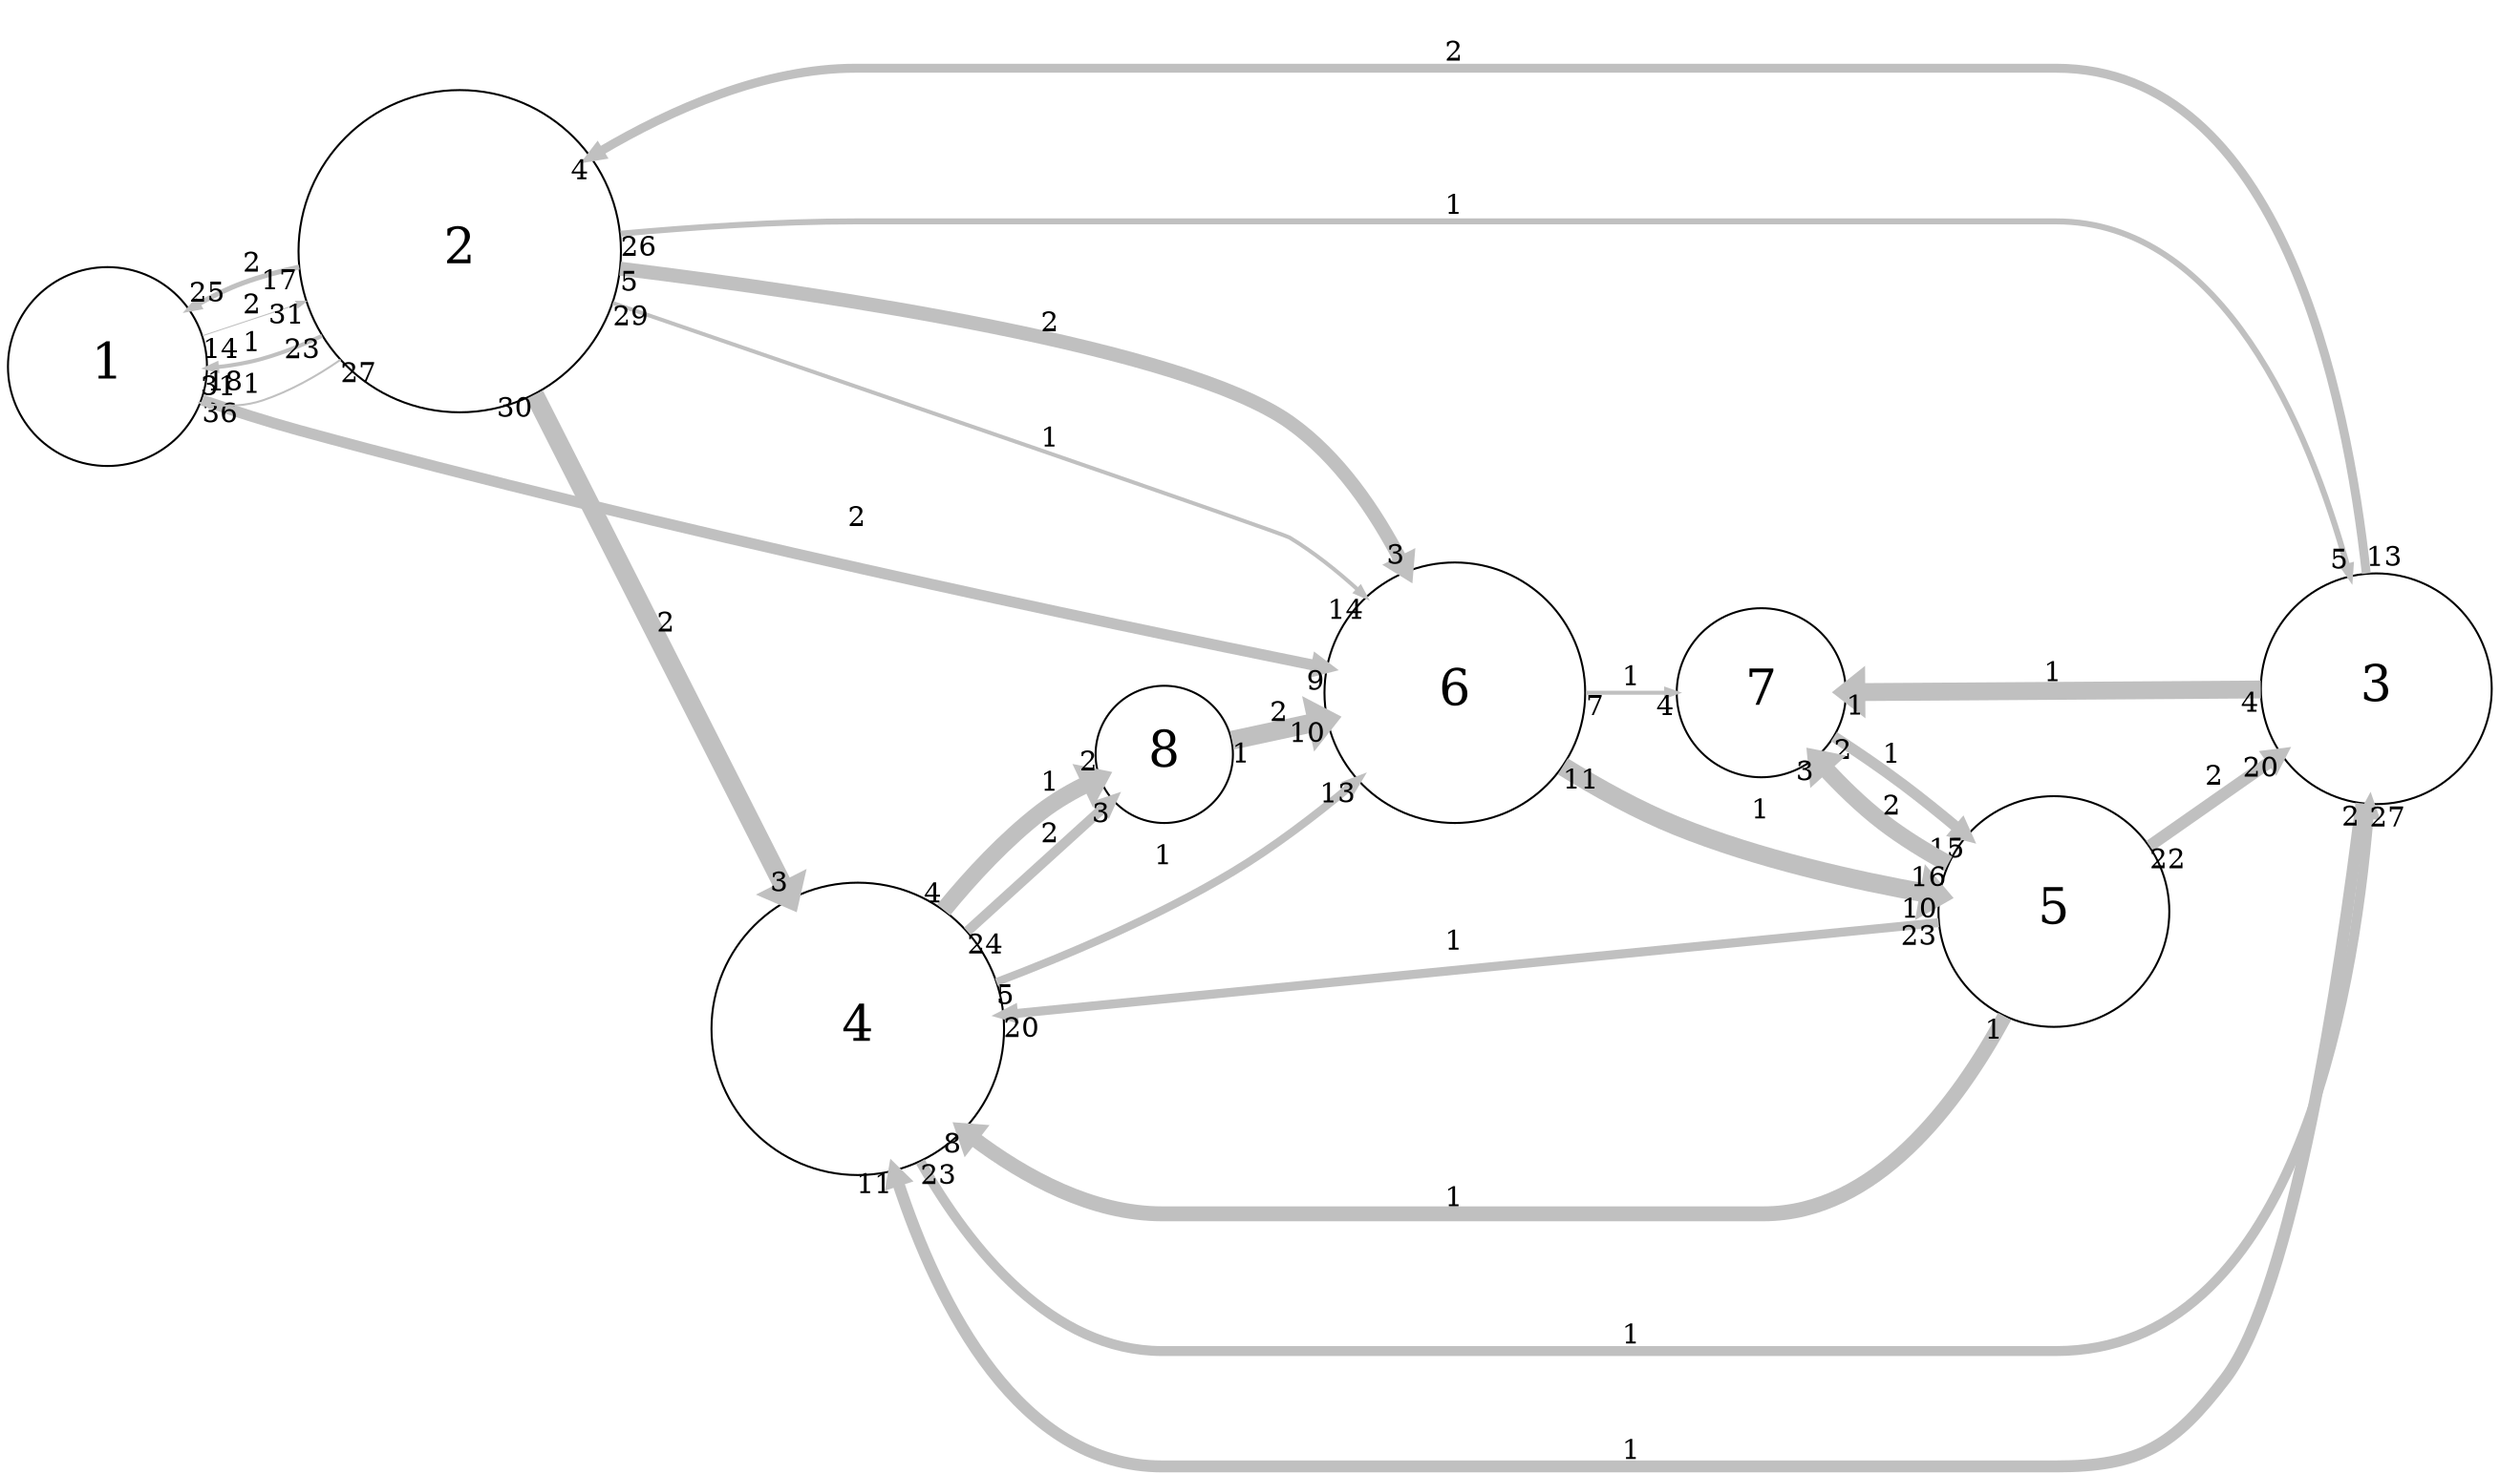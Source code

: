 digraph "" {
	graph [bb="0,0,1225,721.7",
		overlap=false,
		rankdir=LR,
		ratio=0.5,
		scale=1,
		splines=spline
	];
	node [fontsize=25,
		label="\N",
		shape=circle
	];
	edge [arrowsize=0.5,
		splines=true
	];
	0	[height=1.3929,
		label=1,
		pos="49.964,548",
		width=1.3929];
	1	[height=2.25,
		label=2,
		pos="223.96,601",
		width=2.25];
	0 -> 1	[key=0,
		capacity=2,
		color=grey,
		from_pd=13,
		head_lp="139.25,585.69",
		headlabel=31,
		label=2,
		lp="121.96,578.25",
		penwidth=0.5,
		pos="e,146,577.44 98.252,562.71 105.07,564.82 112.01,566.97 118.59,569 125.8,571.22 133.29,573.53 140.8,575.84",
		pt=20,
		tail_lp="105,554.46",
		taillabel=14,
		to_pd=30];
	5	[height=1.8214,
		label=6,
		pos="714.96,389",
		width=1.8214];
	0 -> 5	[key=0,
		capacity=2,
		color=grey,
		from_pd=35,
		head_lp="646.48,391.35",
		headlabel=9,
		label=2,
		lp="420.96,467.25",
		penwidth=5.5,
		pos="e,649.85,399.6 96.189,527.71 110.89,521.69 127.42,515.5 142.96,511 318.05,460.26 528.9,420.6 638.89,401.5",
		pt=10,
		tail_lp="102.94,519.46",
		taillabel=36,
		to_pd=8];
	1 -> 0	[key=0,
		capacity=1,
		color=grey,
		from_pd=22,
		head_lp="106.96,536.72",
		headlabel=18,
		label=1,
		lp="121.96,556.25",
		penwidth=2.0,
		pos="e,100.21,544.97 154.26,558.84 144.82,554.61 135.03,550.98 125.34,548.5 119.83,547.09 114.02,546.16 108.18,545.57",
		pt=17,
		tail_lp="147.51,550.59",
		taillabel=23,
		to_pd=17];
	1 -> 0	[key=1,
		capacity=1,
		color=grey,
		from_pd=26,
		head_lp="88.857,534.36",
		headlabel=31,
		label=1,
		lp="121.96,534.25",
		penwidth=1.0,
		pos="e,95.607,526.11 163.76,546.43 151.81,538.25 138.77,531.04 125.34,526.5 117.73,523.93 109.62,523.73 101.66,524.93",
		pt=19,
		tail_lp="170.51,554.68",
		taillabel=27,
		to_pd=30];
	1 -> 0	[key=2,
		capacity=2,
		color=grey,
		from_pd=16,
		head_lp="97.618,577.66",
		headlabel=25,
		label=2,
		lp="121.96,600.25",
		penwidth=2.5,
		pos="e,90.868,577.66 142.64,597.19 134.4,595.65 126.25,593.63 118.59,591 111.78,588.66 104.96,585.51 98.413,581.97",
		pt=16,
		tail_lp="135.89,605.44",
		taillabel=17,
		to_pd=24];
	1 -> 5	[key=0,
		capacity=2,
		color=grey,
		from_pd=4,
		head_lp="685.36,457.61",
		headlabel=3,
		label=2,
		lp="515.96,580.25",
		penwidth=7.0,
		pos="e,688.74,449.36 305.4,602.77 392.93,600.87 533.45,586.24 631.34,519 652.94,504.16 670.11,481.64 683.08,459.48",
		pt=7,
		tail_lp="308.77,594.52",
		taillabel=5,
		to_pd=2];
	1 -> 5	[key=1,
		capacity=1,
		color=grey,
		from_pd=28,
		head_lp="661.21,443.55",
		headlabel=14,
		label=1,
		lp="515.96,526.25",
		penwidth=2.0,
		pos="e,667.96,435.3 303.34,583.95 388.16,563.34 525.46,523.55 631.34,462 641.89,455.87 652.31,448.26 662.01,440.29",
		pt=17,
		tail_lp="310.09,575.7",
		taillabel=29,
		to_pd=13];
	2	[height=1.6071,
		label=3,
		pos="1167,395",
		width=1.6071];
	1 -> 2	[key=0,
		capacity=1,
		color=grey,
		from_pd=25,
		head_lp="1149.9,459.7",
		headlabel=5,
		label=1,
		lp="714.96,629.25",
		penwidth=3.0,
		pos="e,1153.2,451.45 304.47,612.87 339.76,617.17 381.85,621 419.96,621 419.96,621 419.96,621 1010,621 1088.7,621 1130.7,527.01 1150.7,\
460.26",
		pt=15,
		tail_lp="311.22,621.12",
		taillabel=26,
		to_pd=4];
	3	[height=2.0357,
		label=4,
		pos="420.96,218",
		width=2.0357];
	1 -> 3	[key=0,
		capacity=2,
		color=grey,
		from_pd=29,
		head_lp="383.33,291.58",
		headlabel=3,
		label=2,
		lp="325.96,407.25",
		penwidth=9.5,
		pos="e,386.7,283.33 261.64,528.96 295.78,461.91 346.49,362.32 381.26,294.01",
		pt=2,
		tail_lp="254.89,520.71",
		taillabel=30,
		to_pd=2];
	6	[height=1.1786,
		label=7,
		pos="865.96,389",
		width=1.1786];
	5 -> 6	[key=0,
		capacity=1,
		color=grey,
		from_pd=6,
		head_lp="820.05,380.75",
		headlabel=4,
		label=1,
		lp="801.96,397.25",
		penwidth=2.0,
		pos="e,823.42,389 780.88,389 792.5,389 804.42,389 815.51,389",
		pt=17,
		tail_lp="784.26,380.75",
		taillabel=7,
		to_pd=3];
	4	[height=1.6071,
		label=5,
		pos="1009,282",
		width=1.6071];
	5 -> 4	[key=0,
		capacity=1,
		color=grey,
		from_pd=10,
		head_lp="944.42,297.17",
		headlabel=10,
		label=1,
		lp="865.96,330.25",
		penwidth=9.5,
		pos="e,951.17,288.92 768.7,350.78 785.56,339.99 804.74,329.13 823.54,321.5 860.31,306.57 903.61,296.92 939,290.9",
		pt=2,
		tail_lp="775.45,342.53",
		taillabel=11,
		to_pd=9];
	2 -> 1	[key=0,
		capacity=2,
		color=grey,
		from_pd=12,
		head_lp="284.44,659.4",
		headlabel=4,
		label=2,
		lp="714.96,707.25",
		penwidth=4.5,
		pos="e,287.82,651.15 1161.9,452.9 1152.1,541.1 1119.4,699 1010,699 419.96,699 419.96,699 419.96,699 376.14,699 332.11,678.99 297.01,657.06",
		pt=12,
		tail_lp="1168.6,461.15",
		taillabel=13,
		to_pd=3];
	2 -> 3	[key=0,
		capacity=1,
		color=grey,
		from_pd=1,
		head_lp="432.16,138.37",
		headlabel=11,
		label=1,
		lp="801.96,8.25",
		penwidth=6.0,
		pos="e,438.91,146.62 1159.5,337.35 1148.8,250.33 1125.2,90.733 1091.3,45 1066.7,11.798 1051.3,0 1010,0 570.96,0 570.96,0 570.96,0 502.49,\
0 463.2,74.206 442.35,136.03",
		pt=9,
		tail_lp="1156.1,329.1",
		taillabel=2,
		to_pd=10];
	2 -> 6	[key=0,
		capacity=1,
		color=grey,
		from_pd=3,
		head_lp="912.23,381.59",
		headlabel=1,
		label=1,
		lp="1009,401.25",
		penwidth=9.0,
		pos="e,908.85,389.84 1108.8,393.85 1054.7,392.77 974.1,391.15 921.05,390.09",
		pt=3,
		tail_lp="1105.4,385.6",
		taillabel=4,
		to_pd=0];
	3 -> 5	[key=0,
		capacity=1,
		color=grey,
		from_pd=4,
		head_lp="674.8,334.32",
		headlabel=13,
		label=1,
		lp="571.96,303.25",
		penwidth=4.0,
		pos="e,668.05,342.57 490.83,240.36 526.75,253.53 570.59,272.01 606.68,294.5 625.32,306.12 643.9,321 660.23,335.5",
		pt=13,
		tail_lp="494.21,248.61",
		taillabel=5,
		to_pd=12];
	3 -> 2	[key=0,
		capacity=1,
		color=grey,
		from_pd=22,
		head_lp="1171.2,328.61",
		headlabel=27,
		label=1,
		lp="801.96,67.25",
		penwidth=5.0,
		pos="e,1164.4,336.86 452.33,151.49 477.28,107.92 517.24,59 570.96,59 570.96,59 570.96,59 1010,59 1126.5,59 1156.2,227.45 1163.6,325.81",
		pt=11,
		tail_lp="459.08,143.24",
		taillabel=23,
		to_pd=26];
	7	[height=0.96429,
		label=8,
		pos="571.96,355",
		width=0.96429];
	3 -> 7	[key=0,
		capacity=2,
		color=grey,
		from_pd=23,
		head_lp="542.5,323.68",
		headlabel=3,
		label=2,
		lp="515.96,315.25",
		penwidth=5.0,
		pos="e,545.88,331.93 475.34,267.07 496.19,286.25 519.45,307.64 537.81,324.52",
		pt=11,
		tail_lp="482.09,275.32",
		taillabel=24,
		to_pd=2];
	3 -> 7	[key=1,
		capacity=1,
		color=grey,
		from_pd=3,
		head_lp="535.85,334.54",
		headlabel=2,
		label=1,
		lp="515.96,340.25",
		penwidth=8.5,
		pos="e,539.22,342.79 463.91,277.75 478.01,295.09 494.73,313.08 512.59,327 517.45,330.79 522.91,334.24 528.48,337.33",
		pt=4,
		tail_lp="460.53,286",
		taillabel=4,
		to_pd=1];
	6 -> 4	[key=0,
		capacity=1,
		color=grey,
		from_pd=1,
		head_lp="964.78,334.55",
		headlabel=15,
		label=1,
		lp="928.96,374.25",
		penwidth=5.5,
		pos="e,971.53,326.3 906.35,375.17 915.26,371.23 924.42,366.49 932.34,361 943.31,353.4 953.96,344.01 963.64,334.39",
		pt=10,
		tail_lp="909.72,371.04",
		taillabel=2,
		to_pd=14];
	7 -> 5	[key=0,
		capacity=2,
		color=grey,
		from_pd=0,
		head_lp="644.18,365.55",
		headlabel=10,
		label=2,
		lp="627.96,377.25",
		penwidth=9.5,
		pos="e,650.93,373.8 606.02,362.97 615.99,365.38 627.37,368.12 638.9,370.9",
		pt=2,
		tail_lp="609.4,354.72",
		taillabel=1,
		to_pd=9];
	4 -> 2	[key=0,
		capacity=2,
		color=grey,
		from_pd=21,
		head_lp="1112.7,369.59",
		headlabel=20,
		label=2,
		lp="1088,347.25",
		penwidth=6.0,
		pos="e,1119.5,361.34 1056.3,315.6 1073.3,327.9 1092.7,341.94 1110.4,354.76",
		pt=9,
		tail_lp="1063.1,307.35",
		taillabel=22,
		to_pd=19];
	4 -> 3	[key=0,
		capacity=1,
		color=grey,
		from_pd=22,
		head_lp="500.86,217.63",
		headlabel=20,
		label=1,
		lp="714.96,265.25",
		penwidth=4.5,
		pos="e,494.11,225.88 950.96,275.77 846.94,264.41 625.96,240.28 505.13,227.08",
		pt=12,
		tail_lp="944.21,267.52",
		taillabel=23,
		to_pd=19];
	4 -> 3	[key=1,
		capacity=1,
		color=grey,
		from_pd=0,
		head_lp="471.06,175.73",
		headlabel=8,
		label=1,
		lp="714.96,136.25",
		penwidth=7.5,
		pos="e,474.43,167.48 985.68,229 962.99,184.46 923.15,128 866.96,128 570.96,128 570.96,128 570.96,128 539.48,128 508.94,142.91 483.79,\
160.59",
		pt=6,
		tail_lp="982.3,220.75",
		taillabel=1,
		to_pd=7];
	4 -> 6	[key=0,
		capacity=2,
		color=grey,
		from_pd=15,
		head_lp="897,355.39",
		headlabel=3,
		label=2,
		lp="928.96,350.25",
		penwidth=8.5,
		pos="e,900.38,363.64 962.25,316.69 945.41,329.47 926.41,343.89 909.83,356.47",
		pt=4,
		tail_lp="969,308.44",
		taillabel=16,
		to_pd=2];
}
